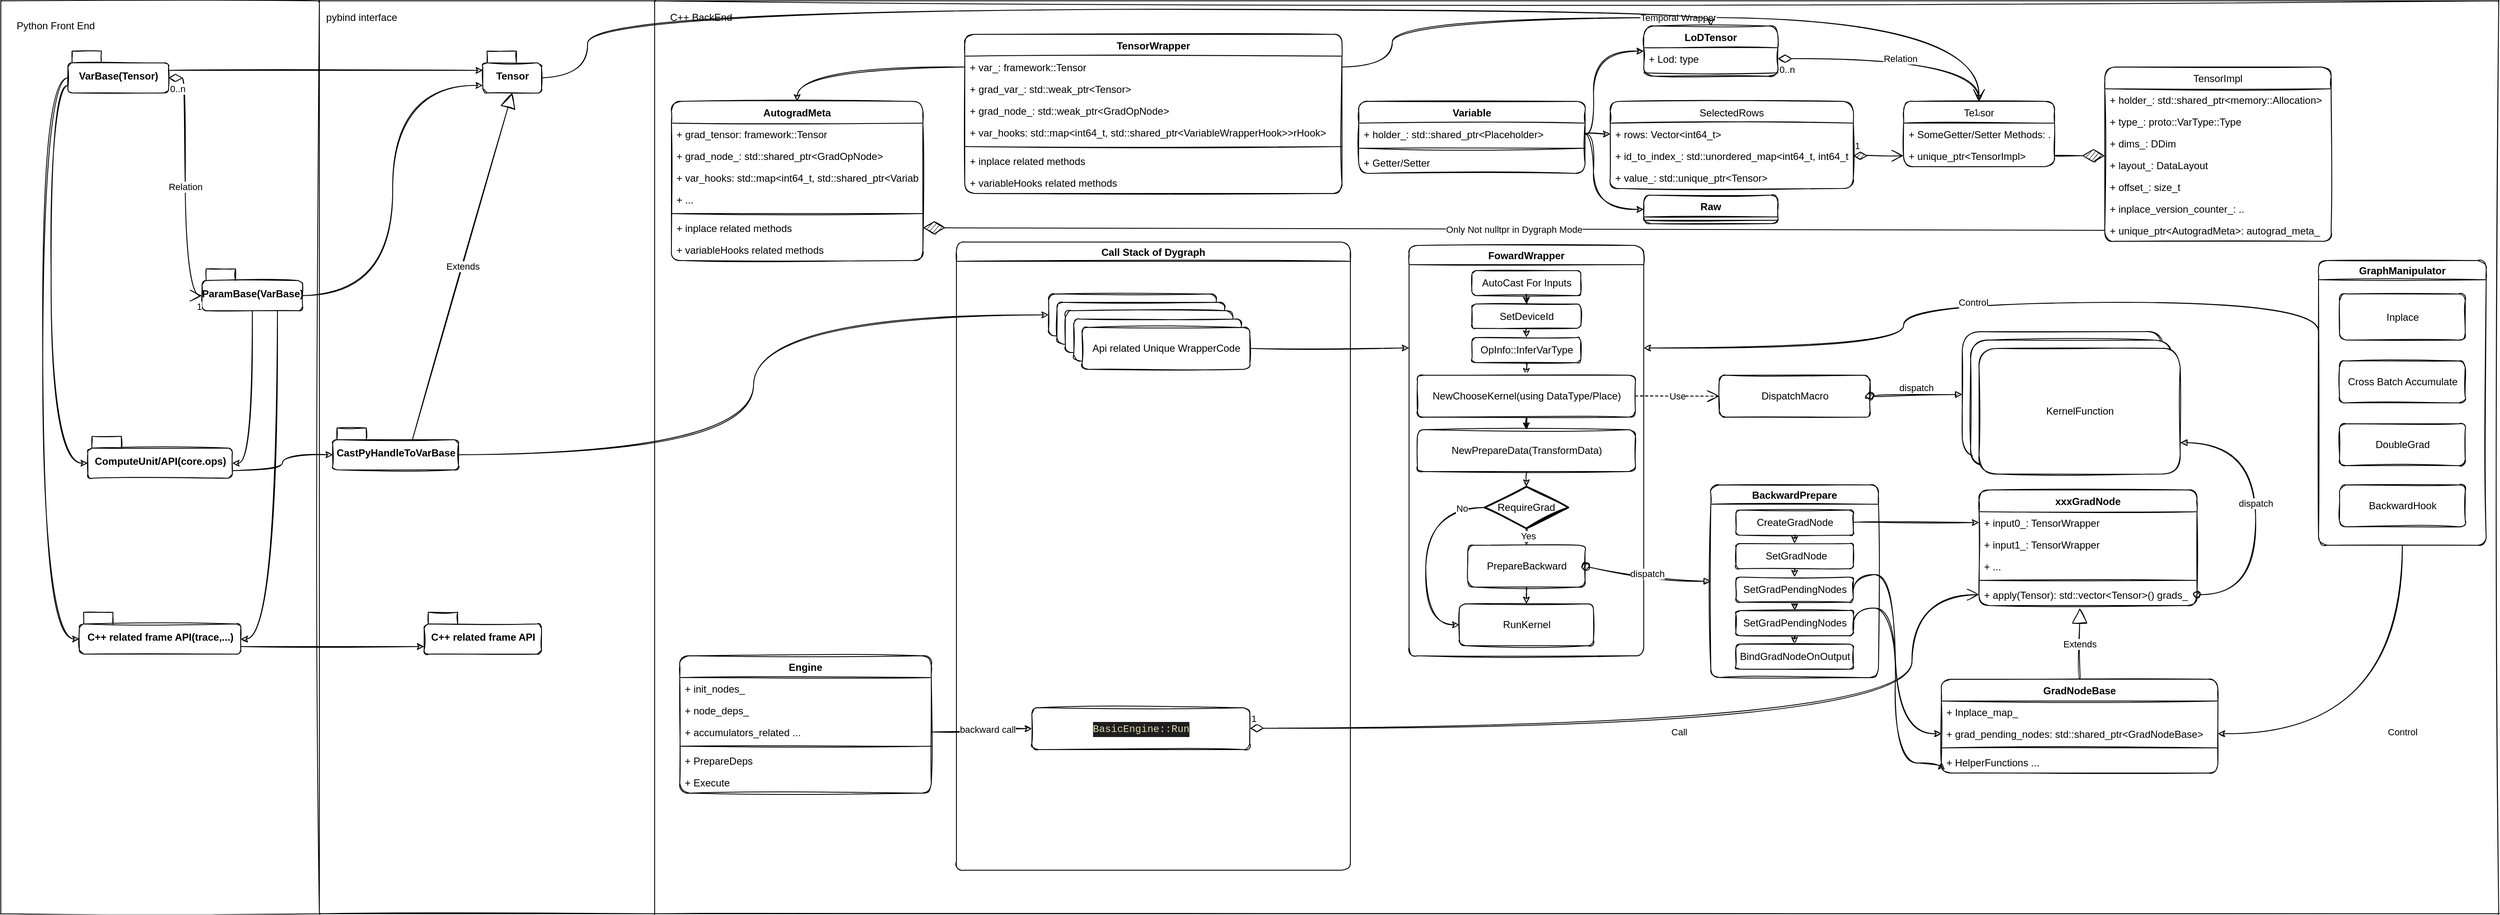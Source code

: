 <mxfile version="14.7.0" type="github"><diagram id="8I2YrcaKIrtsDcu3kpUh" name="Page-1"><mxGraphModel dx="2703" dy="1591" grid="1" gridSize="10" guides="1" tooltips="1" connect="1" arrows="1" fold="1" page="1" pageScale="1" pageWidth="850" pageHeight="1100" math="0" shadow="0"><root><mxCell id="0"/><mxCell id="1" parent="0"/><mxCell id="HaJJC9MkkrDI2fJqkNPy-1" value="" style="swimlane;startSize=0;sketch=1;rounded=1;" vertex="1" parent="1"><mxGeometry x="70" y="70" width="380" height="1090" as="geometry"><mxRectangle x="60" y="70" width="50" height="40" as="alternateBounds"/></mxGeometry></mxCell><mxCell id="HaJJC9MkkrDI2fJqkNPy-2" value="Python Front End" style="text;html=1;align=center;verticalAlign=middle;resizable=0;points=[];autosize=1;strokeColor=none;sketch=1;rounded=1;" vertex="1" parent="HaJJC9MkkrDI2fJqkNPy-1"><mxGeometry x="10" y="20" width="110" height="20" as="geometry"/></mxCell><mxCell id="HaJJC9MkkrDI2fJqkNPy-3" style="edgeStyle=orthogonalEdgeStyle;orthogonalLoop=1;jettySize=auto;html=1;entryX=0;entryY=0;entryDx=0;entryDy=32;entryPerimeter=0;exitX=0;exitY=0;exitDx=0;exitDy=41;exitPerimeter=0;sketch=1;curved=1;" edge="1" parent="HaJJC9MkkrDI2fJqkNPy-1" source="HaJJC9MkkrDI2fJqkNPy-5" target="HaJJC9MkkrDI2fJqkNPy-12"><mxGeometry relative="1" as="geometry"/></mxCell><mxCell id="HaJJC9MkkrDI2fJqkNPy-4" style="edgeStyle=orthogonalEdgeStyle;orthogonalLoop=1;jettySize=auto;html=1;exitX=0;exitY=0;exitDx=0;exitDy=32;exitPerimeter=0;entryX=0;entryY=0;entryDx=0;entryDy=32;entryPerimeter=0;sketch=1;curved=1;" edge="1" parent="HaJJC9MkkrDI2fJqkNPy-1" source="HaJJC9MkkrDI2fJqkNPy-5" target="HaJJC9MkkrDI2fJqkNPy-13"><mxGeometry relative="1" as="geometry"><Array as="points"><mxPoint x="50" y="92"/><mxPoint x="50" y="762"/></Array></mxGeometry></mxCell><mxCell id="HaJJC9MkkrDI2fJqkNPy-5" value="VarBase(Tensor)" style="shape=folder;fontStyle=1;spacingTop=10;tabWidth=40;tabHeight=14;tabPosition=left;html=1;sketch=1;rounded=1;" vertex="1" parent="HaJJC9MkkrDI2fJqkNPy-1"><mxGeometry x="80" y="60" width="120" height="50" as="geometry"/></mxCell><mxCell id="HaJJC9MkkrDI2fJqkNPy-6" style="edgeStyle=orthogonalEdgeStyle;orthogonalLoop=1;jettySize=auto;html=1;exitX=0.5;exitY=1;exitDx=0;exitDy=0;exitPerimeter=0;entryX=0;entryY=0;entryDx=172.5;entryDy=32;entryPerimeter=0;sketch=1;curved=1;" edge="1" parent="HaJJC9MkkrDI2fJqkNPy-1" source="HaJJC9MkkrDI2fJqkNPy-8" target="HaJJC9MkkrDI2fJqkNPy-12"><mxGeometry relative="1" as="geometry"/></mxCell><mxCell id="HaJJC9MkkrDI2fJqkNPy-7" style="edgeStyle=orthogonalEdgeStyle;orthogonalLoop=1;jettySize=auto;html=1;exitX=0.75;exitY=1;exitDx=0;exitDy=0;exitPerimeter=0;entryX=0;entryY=0;entryDx=192.5;entryDy=32;entryPerimeter=0;sketch=1;curved=1;" edge="1" parent="HaJJC9MkkrDI2fJqkNPy-1" source="HaJJC9MkkrDI2fJqkNPy-8" target="HaJJC9MkkrDI2fJqkNPy-13"><mxGeometry relative="1" as="geometry"/></mxCell><mxCell id="HaJJC9MkkrDI2fJqkNPy-8" value="ParamBase(VarBase)" style="shape=folder;fontStyle=1;spacingTop=10;tabWidth=40;tabHeight=14;tabPosition=left;html=1;sketch=1;rounded=1;" vertex="1" parent="HaJJC9MkkrDI2fJqkNPy-1"><mxGeometry x="240" y="320" width="120" height="50" as="geometry"/></mxCell><mxCell id="HaJJC9MkkrDI2fJqkNPy-9" value="Relation" style="endArrow=open;html=1;endSize=12;startArrow=diamondThin;startSize=14;startFill=0;edgeStyle=orthogonalEdgeStyle;exitX=0;exitY=0;exitDx=120;exitDy=32;exitPerimeter=0;entryX=0;entryY=0;entryDx=0;entryDy=32;entryPerimeter=0;sketch=1;curved=1;" edge="1" parent="HaJJC9MkkrDI2fJqkNPy-1" source="HaJJC9MkkrDI2fJqkNPy-5" target="HaJJC9MkkrDI2fJqkNPy-8"><mxGeometry relative="1" as="geometry"><mxPoint x="110" y="250" as="sourcePoint"/><mxPoint x="270" y="250" as="targetPoint"/></mxGeometry></mxCell><mxCell id="HaJJC9MkkrDI2fJqkNPy-10" value="0..n" style="edgeLabel;resizable=0;html=1;align=left;verticalAlign=top;sketch=1;rounded=1;" connectable="0" vertex="1" parent="HaJJC9MkkrDI2fJqkNPy-9"><mxGeometry x="-1" relative="1" as="geometry"/></mxCell><mxCell id="HaJJC9MkkrDI2fJqkNPy-11" value="1" style="edgeLabel;resizable=0;html=1;align=right;verticalAlign=top;sketch=1;rounded=1;" connectable="0" vertex="1" parent="HaJJC9MkkrDI2fJqkNPy-9"><mxGeometry x="1" relative="1" as="geometry"/></mxCell><mxCell id="HaJJC9MkkrDI2fJqkNPy-12" value="ComputeUnit/API(core.ops)" style="shape=folder;fontStyle=1;spacingTop=10;tabWidth=40;tabHeight=14;tabPosition=left;html=1;sketch=1;rounded=1;" vertex="1" parent="HaJJC9MkkrDI2fJqkNPy-1"><mxGeometry x="103.75" y="520" width="172.5" height="50" as="geometry"/></mxCell><mxCell id="HaJJC9MkkrDI2fJqkNPy-13" value="C++ related frame API(trace,...)" style="shape=folder;fontStyle=1;spacingTop=10;tabWidth=40;tabHeight=14;tabPosition=left;html=1;sketch=1;rounded=1;" vertex="1" parent="HaJJC9MkkrDI2fJqkNPy-1"><mxGeometry x="93.75" y="730" width="192.5" height="50" as="geometry"/></mxCell><mxCell id="HaJJC9MkkrDI2fJqkNPy-14" value="" style="swimlane;startSize=0;sketch=1;rounded=1;" vertex="1" parent="1"><mxGeometry x="450" y="70" width="400" height="1090" as="geometry"/></mxCell><mxCell id="HaJJC9MkkrDI2fJqkNPy-15" value="pybind interface" style="text;html=1;align=center;verticalAlign=middle;resizable=0;points=[];autosize=1;strokeColor=none;sketch=1;rounded=1;" vertex="1" parent="HaJJC9MkkrDI2fJqkNPy-14"><mxGeometry y="10" width="100" height="20" as="geometry"/></mxCell><mxCell id="HaJJC9MkkrDI2fJqkNPy-16" value="Tensor" style="shape=folder;fontStyle=1;spacingTop=10;tabWidth=40;tabHeight=14;tabPosition=left;html=1;sketch=1;rounded=1;" vertex="1" parent="HaJJC9MkkrDI2fJqkNPy-14"><mxGeometry x="195" y="60" width="70" height="50" as="geometry"/></mxCell><mxCell id="HaJJC9MkkrDI2fJqkNPy-18" value="CastPyHandleToVarBase" style="shape=folder;fontStyle=1;spacingTop=10;tabWidth=40;tabHeight=14;tabPosition=left;html=1;sketch=1;rounded=1;" vertex="1" parent="HaJJC9MkkrDI2fJqkNPy-14"><mxGeometry x="16" y="510" width="150" height="50" as="geometry"/></mxCell><mxCell id="HaJJC9MkkrDI2fJqkNPy-21" value="C++ related frame API" style="shape=folder;fontStyle=1;spacingTop=10;tabWidth=40;tabHeight=14;tabPosition=left;html=1;sketch=1;rounded=1;" vertex="1" parent="HaJJC9MkkrDI2fJqkNPy-14"><mxGeometry x="125" y="730" width="140" height="50" as="geometry"/></mxCell><mxCell id="HaJJC9MkkrDI2fJqkNPy-23" value="Extends" style="endArrow=block;endSize=16;endFill=0;html=1;exitX=0;exitY=0;exitDx=95;exitDy=14;exitPerimeter=0;entryX=0.5;entryY=1;entryDx=0;entryDy=0;entryPerimeter=0;sketch=1;curved=1;" edge="1" parent="HaJJC9MkkrDI2fJqkNPy-14" source="HaJJC9MkkrDI2fJqkNPy-18" target="HaJJC9MkkrDI2fJqkNPy-16"><mxGeometry width="160" relative="1" as="geometry"><mxPoint x="50" y="500" as="sourcePoint"/><mxPoint x="210" y="500" as="targetPoint"/></mxGeometry></mxCell><mxCell id="HaJJC9MkkrDI2fJqkNPy-26" style="edgeStyle=orthogonalEdgeStyle;orthogonalLoop=1;jettySize=auto;html=1;exitX=0;exitY=0;exitDx=120;exitDy=23;exitPerimeter=0;entryX=0;entryY=0;entryDx=0;entryDy=23;entryPerimeter=0;sketch=1;curved=1;" edge="1" parent="1" source="HaJJC9MkkrDI2fJqkNPy-5" target="HaJJC9MkkrDI2fJqkNPy-16"><mxGeometry relative="1" as="geometry"/></mxCell><mxCell id="HaJJC9MkkrDI2fJqkNPy-27" style="edgeStyle=orthogonalEdgeStyle;orthogonalLoop=1;jettySize=auto;html=1;exitX=0;exitY=0;exitDx=120;exitDy=32;exitPerimeter=0;entryX=0;entryY=0;entryDx=0;entryDy=41;entryPerimeter=0;sketch=1;curved=1;" edge="1" parent="1" source="HaJJC9MkkrDI2fJqkNPy-8" target="HaJJC9MkkrDI2fJqkNPy-16"><mxGeometry relative="1" as="geometry"/></mxCell><mxCell id="HaJJC9MkkrDI2fJqkNPy-28" style="edgeStyle=orthogonalEdgeStyle;orthogonalLoop=1;jettySize=auto;html=1;exitX=0;exitY=0;exitDx=192.5;exitDy=41;exitPerimeter=0;entryX=0;entryY=0;entryDx=0;entryDy=41;entryPerimeter=0;sketch=1;curved=1;" edge="1" parent="1" source="HaJJC9MkkrDI2fJqkNPy-13" target="HaJJC9MkkrDI2fJqkNPy-21"><mxGeometry relative="1" as="geometry"/></mxCell><mxCell id="HaJJC9MkkrDI2fJqkNPy-29" value="" style="swimlane;startSize=0;sketch=1;rounded=1;" vertex="1" parent="1"><mxGeometry x="850" y="70" width="2200" height="1090" as="geometry"/></mxCell><mxCell id="HaJJC9MkkrDI2fJqkNPy-30" value="C++ BackEnd" style="text;html=1;align=center;verticalAlign=middle;resizable=0;points=[];autosize=1;strokeColor=none;sketch=1;rounded=1;" vertex="1" parent="HaJJC9MkkrDI2fJqkNPy-29"><mxGeometry x="10" y="10" width="90" height="20" as="geometry"/></mxCell><mxCell id="HaJJC9MkkrDI2fJqkNPy-38" value="TensorWrapper" style="swimlane;fontStyle=1;align=center;verticalAlign=top;childLayout=stackLayout;horizontal=1;startSize=26;horizontalStack=0;resizeParent=1;resizeParentMax=0;resizeLast=0;collapsible=1;marginBottom=0;sketch=1;rounded=1;" vertex="1" parent="HaJJC9MkkrDI2fJqkNPy-29"><mxGeometry x="370" y="40" width="450" height="190" as="geometry"/></mxCell><mxCell id="HaJJC9MkkrDI2fJqkNPy-39" value="+ var_: framework::Tensor" style="text;strokeColor=none;fillColor=none;align=left;verticalAlign=top;spacingLeft=4;spacingRight=4;overflow=hidden;rotatable=0;points=[[0,0.5],[1,0.5]];portConstraint=eastwest;sketch=1;rounded=1;" vertex="1" parent="HaJJC9MkkrDI2fJqkNPy-38"><mxGeometry y="26" width="450" height="26" as="geometry"/></mxCell><mxCell id="HaJJC9MkkrDI2fJqkNPy-41" value="+ grad_var_: std::weak_ptr&lt;Tensor&gt;" style="text;strokeColor=none;fillColor=none;align=left;verticalAlign=top;spacingLeft=4;spacingRight=4;overflow=hidden;rotatable=0;points=[[0,0.5],[1,0.5]];portConstraint=eastwest;sketch=1;rounded=1;" vertex="1" parent="HaJJC9MkkrDI2fJqkNPy-38"><mxGeometry y="52" width="450" height="26" as="geometry"/></mxCell><mxCell id="HaJJC9MkkrDI2fJqkNPy-42" value="+ grad_node_: std::weak_ptr&lt;GradOpNode&gt;" style="text;strokeColor=none;fillColor=none;align=left;verticalAlign=top;spacingLeft=4;spacingRight=4;overflow=hidden;rotatable=0;points=[[0,0.5],[1,0.5]];portConstraint=eastwest;sketch=1;rounded=1;" vertex="1" parent="HaJJC9MkkrDI2fJqkNPy-38"><mxGeometry y="78" width="450" height="26" as="geometry"/></mxCell><mxCell id="HaJJC9MkkrDI2fJqkNPy-43" value="+ var_hooks: std::map&lt;int64_t, std::shared_ptr&lt;VariableWrapperHook&gt;&gt;rHook&gt;" style="text;strokeColor=none;fillColor=none;align=left;verticalAlign=top;spacingLeft=4;spacingRight=4;overflow=hidden;rotatable=0;points=[[0,0.5],[1,0.5]];portConstraint=eastwest;sketch=1;rounded=1;" vertex="1" parent="HaJJC9MkkrDI2fJqkNPy-38"><mxGeometry y="104" width="450" height="26" as="geometry"/></mxCell><mxCell id="HaJJC9MkkrDI2fJqkNPy-44" value="" style="line;strokeWidth=1;fillColor=none;align=left;verticalAlign=middle;spacingTop=-1;spacingLeft=3;spacingRight=3;rotatable=0;labelPosition=right;points=[];portConstraint=eastwest;sketch=1;rounded=1;" vertex="1" parent="HaJJC9MkkrDI2fJqkNPy-38"><mxGeometry y="130" width="450" height="8" as="geometry"/></mxCell><mxCell id="HaJJC9MkkrDI2fJqkNPy-45" value="+ inplace related methods" style="text;strokeColor=none;fillColor=none;align=left;verticalAlign=top;spacingLeft=4;spacingRight=4;overflow=hidden;rotatable=0;points=[[0,0.5],[1,0.5]];portConstraint=eastwest;sketch=1;rounded=1;" vertex="1" parent="HaJJC9MkkrDI2fJqkNPy-38"><mxGeometry y="138" width="450" height="26" as="geometry"/></mxCell><mxCell id="HaJJC9MkkrDI2fJqkNPy-46" value="+ variableHooks related methods" style="text;strokeColor=none;fillColor=none;align=left;verticalAlign=top;spacingLeft=4;spacingRight=4;overflow=hidden;rotatable=0;points=[[0,0.5],[1,0.5]];portConstraint=eastwest;sketch=1;rounded=1;" vertex="1" parent="HaJJC9MkkrDI2fJqkNPy-38"><mxGeometry y="164" width="450" height="26" as="geometry"/></mxCell><mxCell id="HaJJC9MkkrDI2fJqkNPy-47" value="Variable" style="swimlane;fontStyle=1;align=center;verticalAlign=top;childLayout=stackLayout;horizontal=1;startSize=26;horizontalStack=0;resizeParent=1;resizeParentMax=0;resizeLast=0;collapsible=1;marginBottom=0;sketch=1;rounded=1;" vertex="1" parent="HaJJC9MkkrDI2fJqkNPy-29"><mxGeometry x="840" y="120" width="270" height="86" as="geometry"/></mxCell><mxCell id="HaJJC9MkkrDI2fJqkNPy-48" value="+ holder_: std::shared_ptr&lt;Placeholder&gt;" style="text;strokeColor=none;fillColor=none;align=left;verticalAlign=top;spacingLeft=4;spacingRight=4;overflow=hidden;rotatable=0;points=[[0,0.5],[1,0.5]];portConstraint=eastwest;sketch=1;rounded=1;" vertex="1" parent="HaJJC9MkkrDI2fJqkNPy-47"><mxGeometry y="26" width="270" height="26" as="geometry"/></mxCell><mxCell id="HaJJC9MkkrDI2fJqkNPy-49" value="" style="line;strokeWidth=1;fillColor=none;align=left;verticalAlign=middle;spacingTop=-1;spacingLeft=3;spacingRight=3;rotatable=0;labelPosition=right;points=[];portConstraint=eastwest;sketch=1;rounded=1;" vertex="1" parent="HaJJC9MkkrDI2fJqkNPy-47"><mxGeometry y="52" width="270" height="8" as="geometry"/></mxCell><mxCell id="HaJJC9MkkrDI2fJqkNPy-50" value="+ Getter/Setter" style="text;strokeColor=none;fillColor=none;align=left;verticalAlign=top;spacingLeft=4;spacingRight=4;overflow=hidden;rotatable=0;points=[[0,0.5],[1,0.5]];portConstraint=eastwest;sketch=1;rounded=1;" vertex="1" parent="HaJJC9MkkrDI2fJqkNPy-47"><mxGeometry y="60" width="270" height="26" as="geometry"/></mxCell><mxCell id="HaJJC9MkkrDI2fJqkNPy-51" value="LoDTensor" style="swimlane;fontStyle=1;align=center;verticalAlign=top;childLayout=stackLayout;horizontal=1;startSize=26;horizontalStack=0;resizeParent=1;resizeParentMax=0;resizeLast=0;collapsible=1;marginBottom=0;sketch=1;rounded=1;" vertex="1" parent="HaJJC9MkkrDI2fJqkNPy-29"><mxGeometry x="1180" y="30" width="160" height="60" as="geometry"/></mxCell><mxCell id="HaJJC9MkkrDI2fJqkNPy-52" value="+ Lod: type" style="text;strokeColor=none;fillColor=none;align=left;verticalAlign=top;spacingLeft=4;spacingRight=4;overflow=hidden;rotatable=0;points=[[0,0.5],[1,0.5]];portConstraint=eastwest;sketch=1;rounded=1;" vertex="1" parent="HaJJC9MkkrDI2fJqkNPy-51"><mxGeometry y="26" width="160" height="26" as="geometry"/></mxCell><mxCell id="HaJJC9MkkrDI2fJqkNPy-53" value="" style="line;strokeWidth=1;fillColor=none;align=left;verticalAlign=middle;spacingTop=-1;spacingLeft=3;spacingRight=3;rotatable=0;labelPosition=right;points=[];portConstraint=eastwest;sketch=1;rounded=1;" vertex="1" parent="HaJJC9MkkrDI2fJqkNPy-51"><mxGeometry y="52" width="160" height="8" as="geometry"/></mxCell><mxCell id="HaJJC9MkkrDI2fJqkNPy-54" value="Raw" style="swimlane;fontStyle=1;align=center;verticalAlign=top;childLayout=stackLayout;horizontal=1;startSize=26;horizontalStack=0;resizeParent=1;resizeParentMax=0;resizeLast=0;collapsible=1;marginBottom=0;sketch=1;rounded=1;" vertex="1" parent="HaJJC9MkkrDI2fJqkNPy-29"><mxGeometry x="1180" y="232" width="160" height="34" as="geometry"/></mxCell><mxCell id="HaJJC9MkkrDI2fJqkNPy-55" value="" style="line;strokeWidth=1;fillColor=none;align=left;verticalAlign=middle;spacingTop=-1;spacingLeft=3;spacingRight=3;rotatable=0;labelPosition=right;points=[];portConstraint=eastwest;sketch=1;rounded=1;" vertex="1" parent="HaJJC9MkkrDI2fJqkNPy-54"><mxGeometry y="26" width="160" height="8" as="geometry"/></mxCell><mxCell id="HaJJC9MkkrDI2fJqkNPy-56" value="SelectedRows" style="swimlane;fontStyle=0;childLayout=stackLayout;horizontal=1;startSize=26;fillColor=none;horizontalStack=0;resizeParent=1;resizeParentMax=0;resizeLast=0;collapsible=1;marginBottom=0;sketch=1;rounded=1;" vertex="1" parent="HaJJC9MkkrDI2fJqkNPy-29"><mxGeometry x="1140" y="120" width="290" height="104" as="geometry"/></mxCell><mxCell id="HaJJC9MkkrDI2fJqkNPy-57" value="+ rows: Vector&lt;int64_t&gt;" style="text;strokeColor=none;fillColor=none;align=left;verticalAlign=top;spacingLeft=4;spacingRight=4;overflow=hidden;rotatable=0;points=[[0,0.5],[1,0.5]];portConstraint=eastwest;sketch=1;rounded=1;" vertex="1" parent="HaJJC9MkkrDI2fJqkNPy-56"><mxGeometry y="26" width="290" height="26" as="geometry"/></mxCell><mxCell id="HaJJC9MkkrDI2fJqkNPy-58" value="+ id_to_index_: std::unordered_map&lt;int64_t, int64_t&gt;" style="text;strokeColor=none;fillColor=none;align=left;verticalAlign=top;spacingLeft=4;spacingRight=4;overflow=hidden;rotatable=0;points=[[0,0.5],[1,0.5]];portConstraint=eastwest;sketch=1;rounded=1;" vertex="1" parent="HaJJC9MkkrDI2fJqkNPy-56"><mxGeometry y="52" width="290" height="26" as="geometry"/></mxCell><mxCell id="HaJJC9MkkrDI2fJqkNPy-59" value="+ value_: std::unique_ptr&lt;Tensor&gt;" style="text;strokeColor=none;fillColor=none;align=left;verticalAlign=top;spacingLeft=4;spacingRight=4;overflow=hidden;rotatable=0;points=[[0,0.5],[1,0.5]];portConstraint=eastwest;sketch=1;rounded=1;" vertex="1" parent="HaJJC9MkkrDI2fJqkNPy-56"><mxGeometry y="78" width="290" height="26" as="geometry"/></mxCell><mxCell id="HaJJC9MkkrDI2fJqkNPy-60" value="Tensor" style="swimlane;fontStyle=0;childLayout=stackLayout;horizontal=1;startSize=26;fillColor=none;horizontalStack=0;resizeParent=1;resizeParentMax=0;resizeLast=0;collapsible=1;marginBottom=0;sketch=1;rounded=1;" vertex="1" parent="HaJJC9MkkrDI2fJqkNPy-29"><mxGeometry x="1490" y="120" width="180" height="78" as="geometry"/></mxCell><mxCell id="HaJJC9MkkrDI2fJqkNPy-66" value="+ SomeGetter/Setter Methods: .." style="text;strokeColor=none;fillColor=none;align=left;verticalAlign=top;spacingLeft=4;spacingRight=4;overflow=hidden;rotatable=0;points=[[0,0.5],[1,0.5]];portConstraint=eastwest;sketch=1;rounded=1;" vertex="1" parent="HaJJC9MkkrDI2fJqkNPy-60"><mxGeometry y="26" width="180" height="26" as="geometry"/></mxCell><mxCell id="HaJJC9MkkrDI2fJqkNPy-400" value="+ unique_ptr&lt;TensorImpl&gt;" style="text;strokeColor=none;fillColor=none;align=left;verticalAlign=top;spacingLeft=4;spacingRight=4;overflow=hidden;rotatable=0;points=[[0,0.5],[1,0.5]];portConstraint=eastwest;sketch=1;rounded=1;" vertex="1" parent="HaJJC9MkkrDI2fJqkNPy-60"><mxGeometry y="52" width="180" height="26" as="geometry"/></mxCell><mxCell id="HaJJC9MkkrDI2fJqkNPy-152" style="edgeStyle=orthogonalEdgeStyle;orthogonalLoop=1;jettySize=auto;html=1;exitX=1;exitY=0.5;exitDx=0;exitDy=0;entryX=0;entryY=0.5;entryDx=0;entryDy=0;sketch=1;curved=1;" edge="1" parent="HaJJC9MkkrDI2fJqkNPy-29" source="HaJJC9MkkrDI2fJqkNPy-48" target="HaJJC9MkkrDI2fJqkNPy-51"><mxGeometry relative="1" as="geometry"><Array as="points"><mxPoint x="1120" y="159"/><mxPoint x="1120" y="60"/></Array></mxGeometry></mxCell><mxCell id="HaJJC9MkkrDI2fJqkNPy-153" style="edgeStyle=orthogonalEdgeStyle;orthogonalLoop=1;jettySize=auto;html=1;exitX=1;exitY=0.5;exitDx=0;exitDy=0;entryX=0;entryY=0.5;entryDx=0;entryDy=0;sketch=1;curved=1;" edge="1" parent="HaJJC9MkkrDI2fJqkNPy-29" source="HaJJC9MkkrDI2fJqkNPy-48" target="HaJJC9MkkrDI2fJqkNPy-57"><mxGeometry relative="1" as="geometry"/></mxCell><mxCell id="HaJJC9MkkrDI2fJqkNPy-154" style="edgeStyle=orthogonalEdgeStyle;orthogonalLoop=1;jettySize=auto;html=1;exitX=1;exitY=0.5;exitDx=0;exitDy=0;entryX=0;entryY=0.5;entryDx=0;entryDy=0;sketch=1;curved=1;" edge="1" parent="HaJJC9MkkrDI2fJqkNPy-29" source="HaJJC9MkkrDI2fJqkNPy-48" target="HaJJC9MkkrDI2fJqkNPy-54"><mxGeometry relative="1" as="geometry"><Array as="points"><mxPoint x="1120" y="159"/><mxPoint x="1120" y="249"/></Array></mxGeometry></mxCell><mxCell id="HaJJC9MkkrDI2fJqkNPy-155" value="1" style="endArrow=open;html=1;endSize=12;startArrow=diamondThin;startSize=14;startFill=1;edgeStyle=orthogonalEdgeStyle;align=left;verticalAlign=bottom;exitX=1;exitY=0.5;exitDx=0;exitDy=0;entryX=0;entryY=0.5;entryDx=0;entryDy=0;sketch=1;curved=1;" edge="1" parent="HaJJC9MkkrDI2fJqkNPy-29" source="HaJJC9MkkrDI2fJqkNPy-58" target="HaJJC9MkkrDI2fJqkNPy-400"><mxGeometry x="-1" y="3" relative="1" as="geometry"><mxPoint x="1360" y="160" as="sourcePoint"/><mxPoint x="1470" y="106" as="targetPoint"/><Array as="points"><mxPoint x="1440" y="185"/><mxPoint x="1440" y="185"/></Array></mxGeometry></mxCell><mxCell id="HaJJC9MkkrDI2fJqkNPy-156" value="Relation" style="endArrow=open;html=1;endSize=12;startArrow=diamondThin;startSize=14;startFill=0;edgeStyle=orthogonalEdgeStyle;exitX=1;exitY=0.5;exitDx=0;exitDy=0;entryX=0.5;entryY=0;entryDx=0;entryDy=0;sketch=1;curved=1;" edge="1" parent="HaJJC9MkkrDI2fJqkNPy-29" source="HaJJC9MkkrDI2fJqkNPy-52" target="HaJJC9MkkrDI2fJqkNPy-60"><mxGeometry relative="1" as="geometry"><mxPoint x="1420" y="30" as="sourcePoint"/><mxPoint x="1580" y="30" as="targetPoint"/><Array as="points"><mxPoint x="1580" y="69"/></Array></mxGeometry></mxCell><mxCell id="HaJJC9MkkrDI2fJqkNPy-157" value="0..n" style="edgeLabel;resizable=0;html=1;align=left;verticalAlign=top;sketch=1;rounded=1;" connectable="0" vertex="1" parent="HaJJC9MkkrDI2fJqkNPy-156"><mxGeometry x="-1" relative="1" as="geometry"/></mxCell><mxCell id="HaJJC9MkkrDI2fJqkNPy-158" value="1" style="edgeLabel;resizable=0;html=1;align=right;verticalAlign=top;sketch=1;rounded=1;" connectable="0" vertex="1" parent="HaJJC9MkkrDI2fJqkNPy-156"><mxGeometry x="1" relative="1" as="geometry"/></mxCell><mxCell id="HaJJC9MkkrDI2fJqkNPy-159" value="Call Stack of Dygraph" style="swimlane;sketch=1;rounded=1;" vertex="1" parent="HaJJC9MkkrDI2fJqkNPy-29"><mxGeometry x="360" y="288" width="470" height="750" as="geometry"/></mxCell><mxCell id="HaJJC9MkkrDI2fJqkNPy-445" value="Api related Unique WrapperCode" style="html=1;sketch=1;rounded=1;" vertex="1" parent="HaJJC9MkkrDI2fJqkNPy-159"><mxGeometry x="110" y="62" width="200" height="50" as="geometry"/></mxCell><mxCell id="HaJJC9MkkrDI2fJqkNPy-149" value="&lt;div style=&quot;color: rgb(212 , 212 , 212) ; background-color: rgb(30 , 30 , 30) ; font-family: &amp;#34;menlo&amp;#34; , &amp;#34;monaco&amp;#34; , &amp;#34;courier new&amp;#34; , monospace ; line-height: 18px&quot;&gt;&lt;span style=&quot;color: #dcdcaa&quot;&gt;BasicEngine::Run&lt;/span&gt;&lt;/div&gt;" style="html=1;sketch=1;rounded=1;" vertex="1" parent="HaJJC9MkkrDI2fJqkNPy-159"><mxGeometry x="90" y="556" width="260" height="50" as="geometry"/></mxCell><mxCell id="HaJJC9MkkrDI2fJqkNPy-506" value="1" style="endArrow=open;html=1;endSize=12;startArrow=diamondThin;startSize=14;startFill=0;edgeStyle=orthogonalEdgeStyle;align=left;verticalAlign=bottom;sketch=1;curved=1;" edge="1" parent="HaJJC9MkkrDI2fJqkNPy-159" target="HaJJC9MkkrDI2fJqkNPy-483"><mxGeometry x="-1" y="3" relative="1" as="geometry"><mxPoint x="350" y="580.5" as="sourcePoint"/><mxPoint x="510" y="580.5" as="targetPoint"/><Array as="points"><mxPoint x="1140" y="581"/><mxPoint x="1140" y="421"/></Array></mxGeometry></mxCell><mxCell id="HaJJC9MkkrDI2fJqkNPy-507" value="Call" style="edgeLabel;html=1;align=center;verticalAlign=middle;resizable=0;points=[];sketch=1;rounded=1;" vertex="1" connectable="0" parent="HaJJC9MkkrDI2fJqkNPy-506"><mxGeometry x="-0.005" y="-3" relative="1" as="geometry"><mxPoint y="1" as="offset"/></mxGeometry></mxCell><mxCell id="HaJJC9MkkrDI2fJqkNPy-160" value="Engine" style="swimlane;fontStyle=1;align=center;verticalAlign=top;childLayout=stackLayout;horizontal=1;startSize=26;horizontalStack=0;resizeParent=1;resizeParentMax=0;resizeLast=0;collapsible=1;marginBottom=0;sketch=1;rounded=1;" vertex="1" parent="HaJJC9MkkrDI2fJqkNPy-29"><mxGeometry x="30" y="782" width="300" height="164" as="geometry"/></mxCell><mxCell id="HaJJC9MkkrDI2fJqkNPy-161" value="+ init_nodes_" style="text;strokeColor=none;fillColor=none;align=left;verticalAlign=top;spacingLeft=4;spacingRight=4;overflow=hidden;rotatable=0;points=[[0,0.5],[1,0.5]];portConstraint=eastwest;sketch=1;rounded=1;" vertex="1" parent="HaJJC9MkkrDI2fJqkNPy-160"><mxGeometry y="26" width="300" height="26" as="geometry"/></mxCell><mxCell id="HaJJC9MkkrDI2fJqkNPy-162" value="+ node_deps_" style="text;strokeColor=none;fillColor=none;align=left;verticalAlign=top;spacingLeft=4;spacingRight=4;overflow=hidden;rotatable=0;points=[[0,0.5],[1,0.5]];portConstraint=eastwest;sketch=1;rounded=1;" vertex="1" parent="HaJJC9MkkrDI2fJqkNPy-160"><mxGeometry y="52" width="300" height="26" as="geometry"/></mxCell><mxCell id="HaJJC9MkkrDI2fJqkNPy-163" value="+ accumulators_related ..." style="text;strokeColor=none;fillColor=none;align=left;verticalAlign=top;spacingLeft=4;spacingRight=4;overflow=hidden;rotatable=0;points=[[0,0.5],[1,0.5]];portConstraint=eastwest;sketch=1;rounded=1;" vertex="1" parent="HaJJC9MkkrDI2fJqkNPy-160"><mxGeometry y="78" width="300" height="26" as="geometry"/></mxCell><mxCell id="HaJJC9MkkrDI2fJqkNPy-164" value="" style="line;strokeWidth=1;fillColor=none;align=left;verticalAlign=middle;spacingTop=-1;spacingLeft=3;spacingRight=3;rotatable=0;labelPosition=right;points=[];portConstraint=eastwest;sketch=1;rounded=1;" vertex="1" parent="HaJJC9MkkrDI2fJqkNPy-160"><mxGeometry y="104" width="300" height="8" as="geometry"/></mxCell><mxCell id="HaJJC9MkkrDI2fJqkNPy-165" value="+ PrepareDeps" style="text;strokeColor=none;fillColor=none;align=left;verticalAlign=top;spacingLeft=4;spacingRight=4;overflow=hidden;rotatable=0;points=[[0,0.5],[1,0.5]];portConstraint=eastwest;sketch=1;rounded=1;" vertex="1" parent="HaJJC9MkkrDI2fJqkNPy-160"><mxGeometry y="112" width="300" height="26" as="geometry"/></mxCell><mxCell id="HaJJC9MkkrDI2fJqkNPy-166" value="+ Execute" style="text;strokeColor=none;fillColor=none;align=left;verticalAlign=top;spacingLeft=4;spacingRight=4;overflow=hidden;rotatable=0;points=[[0,0.5],[1,0.5]];portConstraint=eastwest;sketch=1;rounded=1;" vertex="1" parent="HaJJC9MkkrDI2fJqkNPy-160"><mxGeometry y="138" width="300" height="26" as="geometry"/></mxCell><mxCell id="HaJJC9MkkrDI2fJqkNPy-169" style="edgeStyle=orthogonalEdgeStyle;orthogonalLoop=1;jettySize=auto;html=1;exitX=1;exitY=0.5;exitDx=0;exitDy=0;entryX=0;entryY=0.5;entryDx=0;entryDy=0;sketch=1;curved=1;" edge="1" parent="HaJJC9MkkrDI2fJqkNPy-29" source="HaJJC9MkkrDI2fJqkNPy-163" target="HaJJC9MkkrDI2fJqkNPy-149"><mxGeometry relative="1" as="geometry"/></mxCell><mxCell id="HaJJC9MkkrDI2fJqkNPy-170" value="backward call" style="edgeLabel;html=1;align=center;verticalAlign=middle;resizable=0;points=[];sketch=1;rounded=1;" vertex="1" connectable="0" parent="HaJJC9MkkrDI2fJqkNPy-169"><mxGeometry x="0.136" y="-1" relative="1" as="geometry"><mxPoint as="offset"/></mxGeometry></mxCell><mxCell id="HaJJC9MkkrDI2fJqkNPy-383" value="AutogradMeta" style="swimlane;fontStyle=1;align=center;verticalAlign=top;childLayout=stackLayout;horizontal=1;startSize=26;horizontalStack=0;resizeParent=1;resizeParentMax=0;resizeLast=0;collapsible=1;marginBottom=0;sketch=1;rounded=1;" vertex="1" parent="HaJJC9MkkrDI2fJqkNPy-29"><mxGeometry x="20" y="120" width="300" height="190" as="geometry"/></mxCell><mxCell id="HaJJC9MkkrDI2fJqkNPy-384" value="+ grad_tensor: framework::Tensor" style="text;strokeColor=none;fillColor=none;align=left;verticalAlign=top;spacingLeft=4;spacingRight=4;overflow=hidden;rotatable=0;points=[[0,0.5],[1,0.5]];portConstraint=eastwest;sketch=1;rounded=1;" vertex="1" parent="HaJJC9MkkrDI2fJqkNPy-383"><mxGeometry y="26" width="300" height="26" as="geometry"/></mxCell><mxCell id="HaJJC9MkkrDI2fJqkNPy-387" value="+ grad_node_: std::shared_ptr&lt;GradOpNode&gt;" style="text;strokeColor=none;fillColor=none;align=left;verticalAlign=top;spacingLeft=4;spacingRight=4;overflow=hidden;rotatable=0;points=[[0,0.5],[1,0.5]];portConstraint=eastwest;sketch=1;rounded=1;" vertex="1" parent="HaJJC9MkkrDI2fJqkNPy-383"><mxGeometry y="52" width="300" height="26" as="geometry"/></mxCell><mxCell id="HaJJC9MkkrDI2fJqkNPy-388" value="+ var_hooks: std::map&lt;int64_t, std::shared_ptr&lt;VariableWrapperHook&gt;&gt;rHook&gt;" style="text;strokeColor=none;fillColor=none;align=left;verticalAlign=top;spacingLeft=4;spacingRight=4;overflow=hidden;rotatable=0;points=[[0,0.5],[1,0.5]];portConstraint=eastwest;sketch=1;rounded=1;" vertex="1" parent="HaJJC9MkkrDI2fJqkNPy-383"><mxGeometry y="78" width="300" height="26" as="geometry"/></mxCell><mxCell id="HaJJC9MkkrDI2fJqkNPy-493" value="+ ..." style="text;strokeColor=none;fillColor=none;align=left;verticalAlign=top;spacingLeft=4;spacingRight=4;overflow=hidden;rotatable=0;points=[[0,0.5],[1,0.5]];portConstraint=eastwest;sketch=1;rounded=1;" vertex="1" parent="HaJJC9MkkrDI2fJqkNPy-383"><mxGeometry y="104" width="300" height="26" as="geometry"/></mxCell><mxCell id="HaJJC9MkkrDI2fJqkNPy-389" value="" style="line;strokeWidth=1;fillColor=none;align=left;verticalAlign=middle;spacingTop=-1;spacingLeft=3;spacingRight=3;rotatable=0;labelPosition=right;points=[];portConstraint=eastwest;sketch=1;rounded=1;" vertex="1" parent="HaJJC9MkkrDI2fJqkNPy-383"><mxGeometry y="130" width="300" height="8" as="geometry"/></mxCell><mxCell id="HaJJC9MkkrDI2fJqkNPy-390" value="+ inplace related methods" style="text;strokeColor=none;fillColor=none;align=left;verticalAlign=top;spacingLeft=4;spacingRight=4;overflow=hidden;rotatable=0;points=[[0,0.5],[1,0.5]];portConstraint=eastwest;sketch=1;rounded=1;" vertex="1" parent="HaJJC9MkkrDI2fJqkNPy-383"><mxGeometry y="138" width="300" height="26" as="geometry"/></mxCell><mxCell id="HaJJC9MkkrDI2fJqkNPy-391" value="+ variableHooks related methods" style="text;strokeColor=none;fillColor=none;align=left;verticalAlign=top;spacingLeft=4;spacingRight=4;overflow=hidden;rotatable=0;points=[[0,0.5],[1,0.5]];portConstraint=eastwest;sketch=1;rounded=1;" vertex="1" parent="HaJJC9MkkrDI2fJqkNPy-383"><mxGeometry y="164" width="300" height="26" as="geometry"/></mxCell><mxCell id="HaJJC9MkkrDI2fJqkNPy-392" value="TensorImpl" style="swimlane;fontStyle=0;childLayout=stackLayout;horizontal=1;startSize=26;fillColor=none;horizontalStack=0;resizeParent=1;resizeParentMax=0;resizeLast=0;collapsible=1;marginBottom=0;sketch=1;rounded=1;" vertex="1" parent="HaJJC9MkkrDI2fJqkNPy-29"><mxGeometry x="1730" y="79" width="270" height="208" as="geometry"/></mxCell><mxCell id="HaJJC9MkkrDI2fJqkNPy-393" value="+ holder_: std::shared_ptr&lt;memory::Allocation&gt;" style="text;strokeColor=none;fillColor=none;align=left;verticalAlign=top;spacingLeft=4;spacingRight=4;overflow=hidden;rotatable=0;points=[[0,0.5],[1,0.5]];portConstraint=eastwest;sketch=1;rounded=1;" vertex="1" parent="HaJJC9MkkrDI2fJqkNPy-392"><mxGeometry y="26" width="270" height="26" as="geometry"/></mxCell><mxCell id="HaJJC9MkkrDI2fJqkNPy-394" value="+ type_: proto::VarType::Type" style="text;strokeColor=none;fillColor=none;align=left;verticalAlign=top;spacingLeft=4;spacingRight=4;overflow=hidden;rotatable=0;points=[[0,0.5],[1,0.5]];portConstraint=eastwest;sketch=1;rounded=1;" vertex="1" parent="HaJJC9MkkrDI2fJqkNPy-392"><mxGeometry y="52" width="270" height="26" as="geometry"/></mxCell><mxCell id="HaJJC9MkkrDI2fJqkNPy-395" value="+ dims_: DDim" style="text;strokeColor=none;fillColor=none;align=left;verticalAlign=top;spacingLeft=4;spacingRight=4;overflow=hidden;rotatable=0;points=[[0,0.5],[1,0.5]];portConstraint=eastwest;sketch=1;rounded=1;" vertex="1" parent="HaJJC9MkkrDI2fJqkNPy-392"><mxGeometry y="78" width="270" height="26" as="geometry"/></mxCell><mxCell id="HaJJC9MkkrDI2fJqkNPy-396" value="+ layout_: DataLayout" style="text;strokeColor=none;fillColor=none;align=left;verticalAlign=top;spacingLeft=4;spacingRight=4;overflow=hidden;rotatable=0;points=[[0,0.5],[1,0.5]];portConstraint=eastwest;sketch=1;rounded=1;" vertex="1" parent="HaJJC9MkkrDI2fJqkNPy-392"><mxGeometry y="104" width="270" height="26" as="geometry"/></mxCell><mxCell id="HaJJC9MkkrDI2fJqkNPy-397" value="+ offset_: size_t" style="text;strokeColor=none;fillColor=none;align=left;verticalAlign=top;spacingLeft=4;spacingRight=4;overflow=hidden;rotatable=0;points=[[0,0.5],[1,0.5]];portConstraint=eastwest;sketch=1;rounded=1;" vertex="1" parent="HaJJC9MkkrDI2fJqkNPy-392"><mxGeometry y="130" width="270" height="26" as="geometry"/></mxCell><mxCell id="HaJJC9MkkrDI2fJqkNPy-398" value="+ inplace_version_counter_: .." style="text;strokeColor=none;fillColor=none;align=left;verticalAlign=top;spacingLeft=4;spacingRight=4;overflow=hidden;rotatable=0;points=[[0,0.5],[1,0.5]];portConstraint=eastwest;sketch=1;rounded=1;" vertex="1" parent="HaJJC9MkkrDI2fJqkNPy-392"><mxGeometry y="156" width="270" height="26" as="geometry"/></mxCell><mxCell id="HaJJC9MkkrDI2fJqkNPy-402" value="+ unique_ptr&lt;AutogradMeta&gt;: autograd_meta_" style="text;strokeColor=none;fillColor=none;align=left;verticalAlign=top;spacingLeft=4;spacingRight=4;overflow=hidden;rotatable=0;points=[[0,0.5],[1,0.5]];portConstraint=eastwest;sketch=1;rounded=1;" vertex="1" parent="HaJJC9MkkrDI2fJqkNPy-392"><mxGeometry y="182" width="270" height="26" as="geometry"/></mxCell><mxCell id="HaJJC9MkkrDI2fJqkNPy-401" value="" style="endArrow=diamondThin;endFill=1;endSize=24;html=1;exitX=1;exitY=0.5;exitDx=0;exitDy=0;sketch=1;curved=1;" edge="1" parent="HaJJC9MkkrDI2fJqkNPy-29" source="HaJJC9MkkrDI2fJqkNPy-400"><mxGeometry width="160" relative="1" as="geometry"><mxPoint x="1430" y="460" as="sourcePoint"/><mxPoint x="1730" y="185" as="targetPoint"/></mxGeometry></mxCell><mxCell id="HaJJC9MkkrDI2fJqkNPy-404" value="Only Not nulltpr in Dygraph Mode" style="endArrow=diamondThin;endFill=1;endSize=24;html=1;entryX=1;entryY=0.5;entryDx=0;entryDy=0;exitX=0;exitY=0.5;exitDx=0;exitDy=0;sketch=1;curved=1;" edge="1" parent="HaJJC9MkkrDI2fJqkNPy-29" source="HaJJC9MkkrDI2fJqkNPy-402" target="HaJJC9MkkrDI2fJqkNPy-390"><mxGeometry width="160" relative="1" as="geometry"><mxPoint x="170" y="320" as="sourcePoint"/><mxPoint x="330" y="320" as="targetPoint"/><Array as="points"/></mxGeometry></mxCell><mxCell id="HaJJC9MkkrDI2fJqkNPy-405" style="edgeStyle=orthogonalEdgeStyle;orthogonalLoop=1;jettySize=auto;html=1;exitX=0;exitY=0.5;exitDx=0;exitDy=0;entryX=0.5;entryY=0;entryDx=0;entryDy=0;sketch=1;curved=1;" edge="1" parent="HaJJC9MkkrDI2fJqkNPy-29" source="HaJJC9MkkrDI2fJqkNPy-39" target="HaJJC9MkkrDI2fJqkNPy-383"><mxGeometry relative="1" as="geometry"/></mxCell><mxCell id="HaJJC9MkkrDI2fJqkNPy-406" value="Temporal Wrapper" style="edgeStyle=orthogonalEdgeStyle;orthogonalLoop=1;jettySize=auto;html=1;exitX=1;exitY=0.5;exitDx=0;exitDy=0;sketch=1;curved=1;" edge="1" parent="HaJJC9MkkrDI2fJqkNPy-29" source="HaJJC9MkkrDI2fJqkNPy-39" target="HaJJC9MkkrDI2fJqkNPy-60"><mxGeometry relative="1" as="geometry"><Array as="points"><mxPoint x="880" y="79"/><mxPoint x="880" y="20"/><mxPoint x="1580" y="20"/></Array></mxGeometry></mxCell><mxCell id="HaJJC9MkkrDI2fJqkNPy-407" value="FowardWrapper" style="swimlane;sketch=1;rounded=1;" vertex="1" parent="HaJJC9MkkrDI2fJqkNPy-29"><mxGeometry x="900" y="292" width="280" height="490" as="geometry"/></mxCell><mxCell id="HaJJC9MkkrDI2fJqkNPy-466" style="edgeStyle=orthogonalEdgeStyle;orthogonalLoop=1;jettySize=auto;html=1;exitX=0.5;exitY=1;exitDx=0;exitDy=0;sketch=1;curved=1;" edge="1" parent="HaJJC9MkkrDI2fJqkNPy-407" source="HaJJC9MkkrDI2fJqkNPy-409" target="HaJJC9MkkrDI2fJqkNPy-410"><mxGeometry relative="1" as="geometry"/></mxCell><mxCell id="HaJJC9MkkrDI2fJqkNPy-409" value="AutoCast For Inputs" style="html=1;sketch=1;rounded=1;" vertex="1" parent="HaJJC9MkkrDI2fJqkNPy-407"><mxGeometry x="75" y="30" width="130" height="30" as="geometry"/></mxCell><mxCell id="HaJJC9MkkrDI2fJqkNPy-467" style="edgeStyle=orthogonalEdgeStyle;orthogonalLoop=1;jettySize=auto;html=1;exitX=0.5;exitY=1;exitDx=0;exitDy=0;entryX=0.5;entryY=0;entryDx=0;entryDy=0;sketch=1;curved=1;" edge="1" parent="HaJJC9MkkrDI2fJqkNPy-407" source="HaJJC9MkkrDI2fJqkNPy-410" target="HaJJC9MkkrDI2fJqkNPy-411"><mxGeometry relative="1" as="geometry"/></mxCell><mxCell id="HaJJC9MkkrDI2fJqkNPy-410" value="SetDeviceId" style="html=1;sketch=1;rounded=1;" vertex="1" parent="HaJJC9MkkrDI2fJqkNPy-407"><mxGeometry x="75" y="70" width="130" height="29" as="geometry"/></mxCell><mxCell id="HaJJC9MkkrDI2fJqkNPy-468" style="edgeStyle=orthogonalEdgeStyle;orthogonalLoop=1;jettySize=auto;html=1;exitX=0.5;exitY=1;exitDx=0;exitDy=0;entryX=0.5;entryY=0;entryDx=0;entryDy=0;sketch=1;curved=1;" edge="1" parent="HaJJC9MkkrDI2fJqkNPy-407" source="HaJJC9MkkrDI2fJqkNPy-411" target="HaJJC9MkkrDI2fJqkNPy-412"><mxGeometry relative="1" as="geometry"/></mxCell><mxCell id="HaJJC9MkkrDI2fJqkNPy-411" value="OpInfo::InferVarType" style="html=1;sketch=1;rounded=1;" vertex="1" parent="HaJJC9MkkrDI2fJqkNPy-407"><mxGeometry x="75" y="110" width="130" height="30" as="geometry"/></mxCell><mxCell id="HaJJC9MkkrDI2fJqkNPy-465" style="edgeStyle=orthogonalEdgeStyle;orthogonalLoop=1;jettySize=auto;html=1;exitX=0.5;exitY=1;exitDx=0;exitDy=0;sketch=1;curved=1;" edge="1" parent="HaJJC9MkkrDI2fJqkNPy-407" source="HaJJC9MkkrDI2fJqkNPy-412" target="HaJJC9MkkrDI2fJqkNPy-423"><mxGeometry relative="1" as="geometry"/></mxCell><mxCell id="HaJJC9MkkrDI2fJqkNPy-412" value="NewChooseKernel(using DataType/Place)" style="html=1;sketch=1;rounded=1;" vertex="1" parent="HaJJC9MkkrDI2fJqkNPy-407"><mxGeometry x="10" y="155" width="260" height="50" as="geometry"/></mxCell><mxCell id="HaJJC9MkkrDI2fJqkNPy-462" style="edgeStyle=orthogonalEdgeStyle;orthogonalLoop=1;jettySize=auto;html=1;exitX=0.5;exitY=1;exitDx=0;exitDy=0;entryX=0.5;entryY=0;entryDx=0;entryDy=0;entryPerimeter=0;sketch=1;curved=1;" edge="1" parent="HaJJC9MkkrDI2fJqkNPy-407" source="HaJJC9MkkrDI2fJqkNPy-423" target="HaJJC9MkkrDI2fJqkNPy-459"><mxGeometry relative="1" as="geometry"/></mxCell><mxCell id="HaJJC9MkkrDI2fJqkNPy-423" value="NewPrepareData(TransformData)" style="html=1;sketch=1;rounded=1;" vertex="1" parent="HaJJC9MkkrDI2fJqkNPy-407"><mxGeometry x="10" y="220" width="260" height="50" as="geometry"/></mxCell><mxCell id="HaJJC9MkkrDI2fJqkNPy-424" value="RunKernel" style="html=1;sketch=1;rounded=1;" vertex="1" parent="HaJJC9MkkrDI2fJqkNPy-407"><mxGeometry x="60" y="428" width="160" height="50" as="geometry"/></mxCell><mxCell id="HaJJC9MkkrDI2fJqkNPy-464" style="edgeStyle=orthogonalEdgeStyle;orthogonalLoop=1;jettySize=auto;html=1;exitX=0.5;exitY=1;exitDx=0;exitDy=0;entryX=0.5;entryY=0;entryDx=0;entryDy=0;sketch=1;curved=1;" edge="1" parent="HaJJC9MkkrDI2fJqkNPy-407" source="HaJJC9MkkrDI2fJqkNPy-426" target="HaJJC9MkkrDI2fJqkNPy-424"><mxGeometry relative="1" as="geometry"/></mxCell><mxCell id="HaJJC9MkkrDI2fJqkNPy-426" value="PrepareBackward" style="html=1;sketch=1;rounded=1;" vertex="1" parent="HaJJC9MkkrDI2fJqkNPy-407"><mxGeometry x="70" y="358" width="140" height="50" as="geometry"/></mxCell><mxCell id="HaJJC9MkkrDI2fJqkNPy-460" style="edgeStyle=orthogonalEdgeStyle;orthogonalLoop=1;jettySize=auto;html=1;exitX=0.5;exitY=1;exitDx=0;exitDy=0;exitPerimeter=0;entryX=0.5;entryY=0;entryDx=0;entryDy=0;sketch=1;curved=1;" edge="1" parent="HaJJC9MkkrDI2fJqkNPy-407" source="HaJJC9MkkrDI2fJqkNPy-459" target="HaJJC9MkkrDI2fJqkNPy-426"><mxGeometry relative="1" as="geometry"/></mxCell><mxCell id="HaJJC9MkkrDI2fJqkNPy-505" value="Yes" style="edgeLabel;html=1;align=center;verticalAlign=middle;resizable=0;points=[];sketch=1;rounded=1;" vertex="1" connectable="0" parent="HaJJC9MkkrDI2fJqkNPy-460"><mxGeometry x="-0.1" y="2" relative="1" as="geometry"><mxPoint as="offset"/></mxGeometry></mxCell><mxCell id="HaJJC9MkkrDI2fJqkNPy-463" style="edgeStyle=orthogonalEdgeStyle;orthogonalLoop=1;jettySize=auto;html=1;exitX=0;exitY=0.5;exitDx=0;exitDy=0;exitPerimeter=0;entryX=0;entryY=0.5;entryDx=0;entryDy=0;sketch=1;curved=1;" edge="1" parent="HaJJC9MkkrDI2fJqkNPy-407" source="HaJJC9MkkrDI2fJqkNPy-459" target="HaJJC9MkkrDI2fJqkNPy-424"><mxGeometry relative="1" as="geometry"><Array as="points"><mxPoint x="20" y="313"/><mxPoint x="20" y="453"/></Array></mxGeometry></mxCell><mxCell id="HaJJC9MkkrDI2fJqkNPy-504" value="No" style="edgeLabel;html=1;align=center;verticalAlign=middle;resizable=0;points=[];sketch=1;rounded=1;" vertex="1" connectable="0" parent="HaJJC9MkkrDI2fJqkNPy-463"><mxGeometry x="-0.784" y="1" relative="1" as="geometry"><mxPoint as="offset"/></mxGeometry></mxCell><mxCell id="HaJJC9MkkrDI2fJqkNPy-459" value="RequireGrad" style="strokeWidth=2;html=1;shape=mxgraph.flowchart.decision;whiteSpace=wrap;sketch=1;rounded=1;" vertex="1" parent="HaJJC9MkkrDI2fJqkNPy-407"><mxGeometry x="90" y="288" width="100" height="50" as="geometry"/></mxCell><mxCell id="HaJJC9MkkrDI2fJqkNPy-418" value="DispatchMacro" style="html=1;sketch=1;rounded=1;" vertex="1" parent="HaJJC9MkkrDI2fJqkNPy-29"><mxGeometry x="1270" y="447" width="180" height="50" as="geometry"/></mxCell><mxCell id="HaJJC9MkkrDI2fJqkNPy-420" value="dispatch" style="html=1;verticalAlign=bottom;startArrow=oval;startFill=1;endArrow=block;startSize=8;exitX=1;exitY=0.5;exitDx=0;exitDy=0;entryX=0;entryY=0.5;entryDx=0;entryDy=0;sketch=1;curved=1;" edge="1" parent="HaJJC9MkkrDI2fJqkNPy-29" source="HaJJC9MkkrDI2fJqkNPy-418" target="HaJJC9MkkrDI2fJqkNPy-419"><mxGeometry width="60" relative="1" as="geometry"><mxPoint x="1430" y="600" as="sourcePoint"/><mxPoint x="1490" y="600" as="targetPoint"/></mxGeometry></mxCell><mxCell id="HaJJC9MkkrDI2fJqkNPy-451" value="BackwardPrepare" style="swimlane;sketch=1;rounded=1;" vertex="1" parent="HaJJC9MkkrDI2fJqkNPy-29"><mxGeometry x="1260" y="578" width="200" height="230" as="geometry"/></mxCell><mxCell id="HaJJC9MkkrDI2fJqkNPy-472" style="edgeStyle=orthogonalEdgeStyle;orthogonalLoop=1;jettySize=auto;html=1;exitX=0.5;exitY=1;exitDx=0;exitDy=0;entryX=0.5;entryY=0;entryDx=0;entryDy=0;sketch=1;curved=1;" edge="1" parent="HaJJC9MkkrDI2fJqkNPy-451" source="HaJJC9MkkrDI2fJqkNPy-452" target="HaJJC9MkkrDI2fJqkNPy-457"><mxGeometry relative="1" as="geometry"/></mxCell><mxCell id="HaJJC9MkkrDI2fJqkNPy-452" value="CreateGradNode" style="html=1;sketch=1;rounded=1;" vertex="1" parent="HaJJC9MkkrDI2fJqkNPy-451"><mxGeometry x="30" y="30" width="140" height="30" as="geometry"/></mxCell><mxCell id="HaJJC9MkkrDI2fJqkNPy-474" style="edgeStyle=orthogonalEdgeStyle;orthogonalLoop=1;jettySize=auto;html=1;exitX=0.5;exitY=1;exitDx=0;exitDy=0;entryX=0.5;entryY=0;entryDx=0;entryDy=0;sketch=1;curved=1;" edge="1" parent="HaJJC9MkkrDI2fJqkNPy-451" source="HaJJC9MkkrDI2fJqkNPy-453" target="HaJJC9MkkrDI2fJqkNPy-454"><mxGeometry relative="1" as="geometry"/></mxCell><mxCell id="HaJJC9MkkrDI2fJqkNPy-453" value="SetGradPendingNodes" style="html=1;sketch=1;rounded=1;" vertex="1" parent="HaJJC9MkkrDI2fJqkNPy-451"><mxGeometry x="30" y="110" width="140" height="30" as="geometry"/></mxCell><mxCell id="HaJJC9MkkrDI2fJqkNPy-475" style="edgeStyle=orthogonalEdgeStyle;orthogonalLoop=1;jettySize=auto;html=1;exitX=0.5;exitY=1;exitDx=0;exitDy=0;entryX=0.5;entryY=0;entryDx=0;entryDy=0;sketch=1;curved=1;" edge="1" parent="HaJJC9MkkrDI2fJqkNPy-451" source="HaJJC9MkkrDI2fJqkNPy-454" target="HaJJC9MkkrDI2fJqkNPy-458"><mxGeometry relative="1" as="geometry"/></mxCell><mxCell id="HaJJC9MkkrDI2fJqkNPy-454" value="SetGradPendingNodes" style="html=1;sketch=1;rounded=1;" vertex="1" parent="HaJJC9MkkrDI2fJqkNPy-451"><mxGeometry x="30" y="150" width="140" height="30" as="geometry"/></mxCell><mxCell id="HaJJC9MkkrDI2fJqkNPy-473" style="edgeStyle=orthogonalEdgeStyle;orthogonalLoop=1;jettySize=auto;html=1;exitX=0.5;exitY=1;exitDx=0;exitDy=0;entryX=0.5;entryY=0;entryDx=0;entryDy=0;sketch=1;curved=1;" edge="1" parent="HaJJC9MkkrDI2fJqkNPy-451" source="HaJJC9MkkrDI2fJqkNPy-457" target="HaJJC9MkkrDI2fJqkNPy-453"><mxGeometry relative="1" as="geometry"/></mxCell><mxCell id="HaJJC9MkkrDI2fJqkNPy-457" value="&amp;nbsp;SetGradNode" style="html=1;sketch=1;rounded=1;" vertex="1" parent="HaJJC9MkkrDI2fJqkNPy-451"><mxGeometry x="30" y="70" width="140" height="30" as="geometry"/></mxCell><mxCell id="HaJJC9MkkrDI2fJqkNPy-458" value="BindGradNodeOnOutput" style="html=1;sketch=1;rounded=1;" vertex="1" parent="HaJJC9MkkrDI2fJqkNPy-451"><mxGeometry x="30" y="190" width="140" height="30" as="geometry"/></mxCell><mxCell id="HaJJC9MkkrDI2fJqkNPy-470" value="dispatch" style="html=1;verticalAlign=bottom;startArrow=oval;startFill=1;endArrow=block;startSize=8;exitX=1;exitY=0.5;exitDx=0;exitDy=0;entryX=0;entryY=0.5;entryDx=0;entryDy=0;sketch=1;curved=1;" edge="1" parent="HaJJC9MkkrDI2fJqkNPy-29" source="HaJJC9MkkrDI2fJqkNPy-426" target="HaJJC9MkkrDI2fJqkNPy-451"><mxGeometry width="60" relative="1" as="geometry"><mxPoint x="1200" y="680" as="sourcePoint"/><mxPoint x="1260" y="680" as="targetPoint"/><Array as="points"><mxPoint x="1180" y="693"/></Array></mxGeometry></mxCell><mxCell id="HaJJC9MkkrDI2fJqkNPy-471" value="Use" style="endArrow=open;endSize=12;dashed=1;html=1;exitX=1;exitY=0.5;exitDx=0;exitDy=0;entryX=0;entryY=0.5;entryDx=0;entryDy=0;sketch=1;curved=1;" edge="1" parent="HaJJC9MkkrDI2fJqkNPy-29" source="HaJJC9MkkrDI2fJqkNPy-412" target="HaJJC9MkkrDI2fJqkNPy-418"><mxGeometry width="160" relative="1" as="geometry"><mxPoint x="1230" y="360" as="sourcePoint"/><mxPoint x="1390" y="360" as="targetPoint"/></mxGeometry></mxCell><mxCell id="HaJJC9MkkrDI2fJqkNPy-419" value="KernelFunction" style="html=1;sketch=1;rounded=1;" vertex="1" parent="HaJJC9MkkrDI2fJqkNPy-29"><mxGeometry x="1560" y="395" width="240" height="150" as="geometry"/></mxCell><mxCell id="HaJJC9MkkrDI2fJqkNPy-421" value="KernelFunction" style="html=1;sketch=1;rounded=1;" vertex="1" parent="HaJJC9MkkrDI2fJqkNPy-29"><mxGeometry x="1570" y="405" width="240" height="150" as="geometry"/></mxCell><mxCell id="HaJJC9MkkrDI2fJqkNPy-422" value="KernelFunction" style="html=1;sketch=1;rounded=1;" vertex="1" parent="HaJJC9MkkrDI2fJqkNPy-29"><mxGeometry x="1580" y="415" width="240" height="150" as="geometry"/></mxCell><mxCell id="HaJJC9MkkrDI2fJqkNPy-480" value="xxxGradNode" style="swimlane;fontStyle=1;align=center;verticalAlign=top;childLayout=stackLayout;horizontal=1;startSize=26;horizontalStack=0;resizeParent=1;resizeParentMax=0;resizeLast=0;collapsible=1;marginBottom=0;sketch=1;rounded=1;" vertex="1" parent="HaJJC9MkkrDI2fJqkNPy-29"><mxGeometry x="1580" y="584" width="260" height="138" as="geometry"/></mxCell><mxCell id="HaJJC9MkkrDI2fJqkNPy-481" value="+ input0_: TensorWrapper" style="text;strokeColor=none;fillColor=none;align=left;verticalAlign=top;spacingLeft=4;spacingRight=4;overflow=hidden;rotatable=0;points=[[0,0.5],[1,0.5]];portConstraint=eastwest;sketch=1;rounded=1;" vertex="1" parent="HaJJC9MkkrDI2fJqkNPy-480"><mxGeometry y="26" width="260" height="26" as="geometry"/></mxCell><mxCell id="HaJJC9MkkrDI2fJqkNPy-484" value="+ input1_: TensorWrapper" style="text;strokeColor=none;fillColor=none;align=left;verticalAlign=top;spacingLeft=4;spacingRight=4;overflow=hidden;rotatable=0;points=[[0,0.5],[1,0.5]];portConstraint=eastwest;sketch=1;rounded=1;" vertex="1" parent="HaJJC9MkkrDI2fJqkNPy-480"><mxGeometry y="52" width="260" height="26" as="geometry"/></mxCell><mxCell id="HaJJC9MkkrDI2fJqkNPy-492" value="+ ..." style="text;strokeColor=none;fillColor=none;align=left;verticalAlign=top;spacingLeft=4;spacingRight=4;overflow=hidden;rotatable=0;points=[[0,0.5],[1,0.5]];portConstraint=eastwest;sketch=1;rounded=1;" vertex="1" parent="HaJJC9MkkrDI2fJqkNPy-480"><mxGeometry y="78" width="260" height="26" as="geometry"/></mxCell><mxCell id="HaJJC9MkkrDI2fJqkNPy-482" value="" style="line;strokeWidth=1;fillColor=none;align=left;verticalAlign=middle;spacingTop=-1;spacingLeft=3;spacingRight=3;rotatable=0;labelPosition=right;points=[];portConstraint=eastwest;sketch=1;rounded=1;" vertex="1" parent="HaJJC9MkkrDI2fJqkNPy-480"><mxGeometry y="104" width="260" height="8" as="geometry"/></mxCell><mxCell id="HaJJC9MkkrDI2fJqkNPy-483" value="+ apply(Tensor): std::vector&lt;Tensor&gt;() grads_" style="text;strokeColor=none;fillColor=none;align=left;verticalAlign=top;spacingLeft=4;spacingRight=4;overflow=hidden;rotatable=0;points=[[0,0.5],[1,0.5]];portConstraint=eastwest;sketch=1;rounded=1;" vertex="1" parent="HaJJC9MkkrDI2fJqkNPy-480"><mxGeometry y="112" width="260" height="26" as="geometry"/></mxCell><mxCell id="HaJJC9MkkrDI2fJqkNPy-485" value="GradNodeBase" style="swimlane;fontStyle=1;align=center;verticalAlign=top;childLayout=stackLayout;horizontal=1;startSize=26;horizontalStack=0;resizeParent=1;resizeParentMax=0;resizeLast=0;collapsible=1;marginBottom=0;sketch=1;rounded=1;" vertex="1" parent="HaJJC9MkkrDI2fJqkNPy-29"><mxGeometry x="1535" y="810" width="330" height="112" as="geometry"/></mxCell><mxCell id="HaJJC9MkkrDI2fJqkNPy-486" value="+ Inplace_map_" style="text;strokeColor=none;fillColor=none;align=left;verticalAlign=top;spacingLeft=4;spacingRight=4;overflow=hidden;rotatable=0;points=[[0,0.5],[1,0.5]];portConstraint=eastwest;sketch=1;rounded=1;" vertex="1" parent="HaJJC9MkkrDI2fJqkNPy-485"><mxGeometry y="26" width="330" height="26" as="geometry"/></mxCell><mxCell id="HaJJC9MkkrDI2fJqkNPy-487" value="+ grad_pending_nodes: std::shared_ptr&lt;GradNodeBase&gt;" style="text;strokeColor=none;fillColor=none;align=left;verticalAlign=top;spacingLeft=4;spacingRight=4;overflow=hidden;rotatable=0;points=[[0,0.5],[1,0.5]];portConstraint=eastwest;sketch=1;rounded=1;" vertex="1" parent="HaJJC9MkkrDI2fJqkNPy-485"><mxGeometry y="52" width="330" height="26" as="geometry"/></mxCell><mxCell id="HaJJC9MkkrDI2fJqkNPy-488" value="" style="line;strokeWidth=1;fillColor=none;align=left;verticalAlign=middle;spacingTop=-1;spacingLeft=3;spacingRight=3;rotatable=0;labelPosition=right;points=[];portConstraint=eastwest;sketch=1;rounded=1;" vertex="1" parent="HaJJC9MkkrDI2fJqkNPy-485"><mxGeometry y="78" width="330" height="8" as="geometry"/></mxCell><mxCell id="HaJJC9MkkrDI2fJqkNPy-489" value="+ HelperFunctions ..." style="text;strokeColor=none;fillColor=none;align=left;verticalAlign=top;spacingLeft=4;spacingRight=4;overflow=hidden;rotatable=0;points=[[0,0.5],[1,0.5]];portConstraint=eastwest;sketch=1;rounded=1;" vertex="1" parent="HaJJC9MkkrDI2fJqkNPy-485"><mxGeometry y="86" width="330" height="26" as="geometry"/></mxCell><mxCell id="HaJJC9MkkrDI2fJqkNPy-491" value="dispatch" style="html=1;verticalAlign=bottom;startArrow=oval;startFill=1;endArrow=block;startSize=8;exitX=1;exitY=0.5;exitDx=0;exitDy=0;entryX=1;entryY=0.75;entryDx=0;entryDy=0;sketch=1;curved=1;" edge="1" parent="HaJJC9MkkrDI2fJqkNPy-29" source="HaJJC9MkkrDI2fJqkNPy-483" target="HaJJC9MkkrDI2fJqkNPy-422"><mxGeometry width="60" relative="1" as="geometry"><mxPoint x="1810" y="710" as="sourcePoint"/><mxPoint x="1870" y="710" as="targetPoint"/><Array as="points"><mxPoint x="1910" y="709"/><mxPoint x="1910" y="528"/></Array></mxGeometry></mxCell><mxCell id="HaJJC9MkkrDI2fJqkNPy-497" style="edgeStyle=orthogonalEdgeStyle;orthogonalLoop=1;jettySize=auto;html=1;exitX=1;exitY=0.5;exitDx=0;exitDy=0;entryX=0;entryY=0.5;entryDx=0;entryDy=0;sketch=1;curved=1;" edge="1" parent="HaJJC9MkkrDI2fJqkNPy-29" source="HaJJC9MkkrDI2fJqkNPy-452" target="HaJJC9MkkrDI2fJqkNPy-481"><mxGeometry relative="1" as="geometry"/></mxCell><mxCell id="HaJJC9MkkrDI2fJqkNPy-502" value="Extends" style="endArrow=block;endSize=16;endFill=0;html=1;exitX=0.5;exitY=0;exitDx=0;exitDy=0;entryX=0.462;entryY=1.115;entryDx=0;entryDy=0;entryPerimeter=0;sketch=1;curved=1;" edge="1" parent="HaJJC9MkkrDI2fJqkNPy-29" source="HaJJC9MkkrDI2fJqkNPy-485" target="HaJJC9MkkrDI2fJqkNPy-483"><mxGeometry width="160" relative="1" as="geometry"><mxPoint x="1720" y="770" as="sourcePoint"/><mxPoint x="1880" y="770" as="targetPoint"/></mxGeometry></mxCell><mxCell id="HaJJC9MkkrDI2fJqkNPy-503" style="edgeStyle=orthogonalEdgeStyle;orthogonalLoop=1;jettySize=auto;html=1;exitX=1;exitY=0.5;exitDx=0;exitDy=0;entryX=0;entryY=0.5;entryDx=0;entryDy=0;sketch=1;curved=1;" edge="1" parent="HaJJC9MkkrDI2fJqkNPy-29" source="HaJJC9MkkrDI2fJqkNPy-453" target="HaJJC9MkkrDI2fJqkNPy-487"><mxGeometry relative="1" as="geometry"><mxPoint x="1480" y="730" as="targetPoint"/><Array as="points"><mxPoint x="1480" y="685"/><mxPoint x="1480" y="875"/></Array></mxGeometry></mxCell><mxCell id="HaJJC9MkkrDI2fJqkNPy-496" style="edgeStyle=orthogonalEdgeStyle;orthogonalLoop=1;jettySize=auto;html=1;exitX=1;exitY=0.5;exitDx=0;exitDy=0;entryX=0;entryY=0.5;entryDx=0;entryDy=0;sketch=1;curved=1;" edge="1" parent="HaJJC9MkkrDI2fJqkNPy-29" source="HaJJC9MkkrDI2fJqkNPy-454" target="HaJJC9MkkrDI2fJqkNPy-489"><mxGeometry relative="1" as="geometry"><mxPoint x="1530" y="910" as="targetPoint"/><Array as="points"><mxPoint x="1480" y="725"/><mxPoint x="1480" y="910"/></Array></mxGeometry></mxCell><mxCell id="HaJJC9MkkrDI2fJqkNPy-508" value="Inplace" style="html=1;sketch=1;rounded=1;" vertex="1" parent="HaJJC9MkkrDI2fJqkNPy-29"><mxGeometry x="2010" y="350" width="150" height="55" as="geometry"/></mxCell><mxCell id="HaJJC9MkkrDI2fJqkNPy-509" value="Cross Batch Accumulate" style="html=1;sketch=1;rounded=1;" vertex="1" parent="HaJJC9MkkrDI2fJqkNPy-29"><mxGeometry x="2010" y="430" width="150" height="50" as="geometry"/></mxCell><mxCell id="HaJJC9MkkrDI2fJqkNPy-510" value="DoubleGrad" style="html=1;sketch=1;rounded=1;" vertex="1" parent="HaJJC9MkkrDI2fJqkNPy-29"><mxGeometry x="2010" y="505" width="150" height="50" as="geometry"/></mxCell><mxCell id="HaJJC9MkkrDI2fJqkNPy-511" value="BackwardHook" style="html=1;sketch=1;rounded=1;" vertex="1" parent="HaJJC9MkkrDI2fJqkNPy-29"><mxGeometry x="2010" y="578" width="150" height="50" as="geometry"/></mxCell><mxCell id="HaJJC9MkkrDI2fJqkNPy-514" value="Control" style="edgeStyle=orthogonalEdgeStyle;orthogonalLoop=1;jettySize=auto;html=1;exitX=0;exitY=0.25;exitDx=0;exitDy=0;entryX=1;entryY=0.25;entryDx=0;entryDy=0;sketch=1;curved=1;" edge="1" parent="HaJJC9MkkrDI2fJqkNPy-29" source="HaJJC9MkkrDI2fJqkNPy-512" target="HaJJC9MkkrDI2fJqkNPy-407"><mxGeometry relative="1" as="geometry"><Array as="points"><mxPoint x="1985" y="360"/><mxPoint x="1490" y="360"/><mxPoint x="1490" y="415"/></Array></mxGeometry></mxCell><mxCell id="HaJJC9MkkrDI2fJqkNPy-515" value="Control" style="edgeStyle=orthogonalEdgeStyle;orthogonalLoop=1;jettySize=auto;html=1;exitX=0.5;exitY=1;exitDx=0;exitDy=0;entryX=1;entryY=0.5;entryDx=0;entryDy=0;sketch=1;curved=1;" edge="1" parent="HaJJC9MkkrDI2fJqkNPy-29" source="HaJJC9MkkrDI2fJqkNPy-512" target="HaJJC9MkkrDI2fJqkNPy-487"><mxGeometry relative="1" as="geometry"/></mxCell><mxCell id="HaJJC9MkkrDI2fJqkNPy-512" value="GraphManipulator" style="swimlane;sketch=1;rounded=1;" vertex="1" parent="HaJJC9MkkrDI2fJqkNPy-29"><mxGeometry x="1985" y="310" width="200" height="340" as="geometry"/></mxCell><mxCell id="HaJJC9MkkrDI2fJqkNPy-185" style="edgeStyle=orthogonalEdgeStyle;orthogonalLoop=1;jettySize=auto;html=1;exitX=0;exitY=0;exitDx=70;exitDy=32;exitPerimeter=0;entryX=0.5;entryY=0;entryDx=0;entryDy=0;sketch=1;curved=1;" edge="1" parent="1" source="HaJJC9MkkrDI2fJqkNPy-16" target="HaJJC9MkkrDI2fJqkNPy-51"><mxGeometry relative="1" as="geometry"><mxPoint x="880" y="185" as="targetPoint"/><Array as="points"><mxPoint x="770" y="162"/><mxPoint x="770" y="80"/><mxPoint x="2110" y="80"/></Array></mxGeometry></mxCell><mxCell id="HaJJC9MkkrDI2fJqkNPy-379" style="edgeStyle=orthogonalEdgeStyle;orthogonalLoop=1;jettySize=auto;html=1;exitX=0;exitY=0;exitDx=172.5;exitDy=41;exitPerimeter=0;entryX=0;entryY=0;entryDx=0;entryDy=32;entryPerimeter=0;sketch=1;curved=1;" edge="1" parent="1" source="HaJJC9MkkrDI2fJqkNPy-12" target="HaJJC9MkkrDI2fJqkNPy-18"><mxGeometry relative="1" as="geometry"/></mxCell><mxCell id="HaJJC9MkkrDI2fJqkNPy-382" style="edgeStyle=orthogonalEdgeStyle;orthogonalLoop=1;jettySize=auto;html=1;exitX=0;exitY=0;exitDx=150;exitDy=32;exitPerimeter=0;entryX=0;entryY=0.5;entryDx=0;entryDy=0;sketch=1;curved=1;" edge="1" parent="1" source="HaJJC9MkkrDI2fJqkNPy-18" target="HaJJC9MkkrDI2fJqkNPy-445"><mxGeometry relative="1" as="geometry"><mxPoint x="1370" y="415" as="targetPoint"/></mxGeometry></mxCell><mxCell id="HaJJC9MkkrDI2fJqkNPy-446" value="Api related Unique WrapperCode" style="html=1;sketch=1;rounded=1;" vertex="1" parent="1"><mxGeometry x="1330" y="430" width="200" height="50" as="geometry"/></mxCell><mxCell id="HaJJC9MkkrDI2fJqkNPy-447" value="Api related Unique WrapperCode" style="html=1;sketch=1;rounded=1;" vertex="1" parent="1"><mxGeometry x="1340" y="440" width="200" height="50" as="geometry"/></mxCell><mxCell id="HaJJC9MkkrDI2fJqkNPy-448" value="Api related Unique WrapperCode" style="html=1;sketch=1;rounded=1;" vertex="1" parent="1"><mxGeometry x="1350" y="450" width="200" height="50" as="geometry"/></mxCell><mxCell id="HaJJC9MkkrDI2fJqkNPy-450" style="edgeStyle=orthogonalEdgeStyle;orthogonalLoop=1;jettySize=auto;html=1;exitX=1;exitY=0.5;exitDx=0;exitDy=0;entryX=0;entryY=0.25;entryDx=0;entryDy=0;sketch=1;curved=1;" edge="1" parent="1" source="HaJJC9MkkrDI2fJqkNPy-449" target="HaJJC9MkkrDI2fJqkNPy-407"><mxGeometry relative="1" as="geometry"/></mxCell><mxCell id="HaJJC9MkkrDI2fJqkNPy-449" value="Api related Unique WrapperCode" style="html=1;sketch=1;rounded=1;" vertex="1" parent="1"><mxGeometry x="1360" y="460" width="200" height="50" as="geometry"/></mxCell></root></mxGraphModel></diagram></mxfile>
